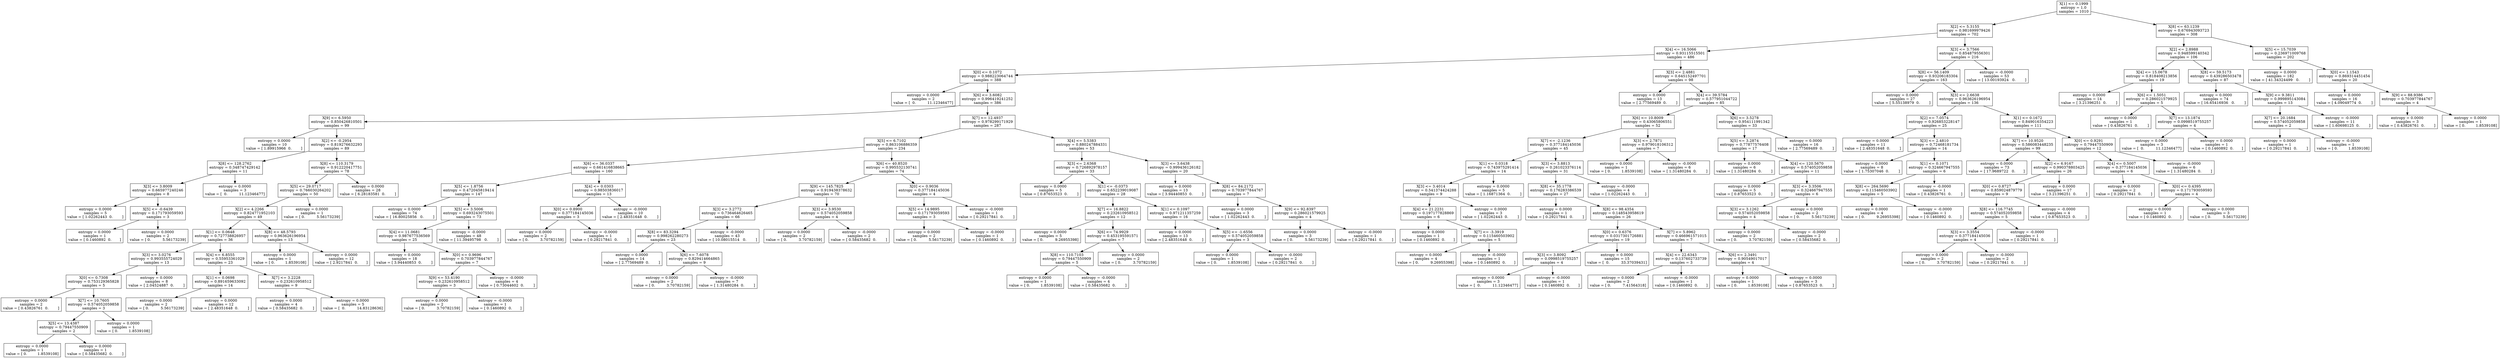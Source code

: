 digraph Tree {
0 [label="X[1] <= 0.1999\nentropy = 1.0\nsamples = 1010", shape="box"] ;
1 [label="X[2] <= 5.3155\nentropy = 0.981699979426\nsamples = 702", shape="box"] ;
0 -> 1 ;
2 [label="X[4] <= 16.5066\nentropy = 0.93115515501\nsamples = 486", shape="box"] ;
1 -> 2 ;
3 [label="X[0] <= 0.1072\nentropy = 0.988223064744\nsamples = 388", shape="box"] ;
2 -> 3 ;
4 [label="entropy = 0.0000\nsamples = 2\nvalue = [  0.          11.12346477]", shape="box"] ;
3 -> 4 ;
5 [label="X[6] <= 3.6082\nentropy = 0.996419241252\nsamples = 386", shape="box"] ;
3 -> 5 ;
6 [label="X[9] <= 6.5950\nentropy = 0.850426810501\nsamples = 99", shape="box"] ;
5 -> 6 ;
7 [label="entropy = 0.0000\nsamples = 10\nvalue = [ 1.89915966  0.        ]", shape="box"] ;
6 -> 7 ;
8 [label="X[2] <= -0.2954\nentropy = 0.819276632293\nsamples = 89", shape="box"] ;
6 -> 8 ;
9 [label="X[8] <= 128.2762\nentropy = 0.348747429142\nsamples = 11", shape="box"] ;
8 -> 9 ;
10 [label="X[3] <= 3.8009\nentropy = 0.665977240246\nsamples = 8", shape="box"] ;
9 -> 10 ;
11 [label="entropy = 0.0000\nsamples = 5\nvalue = [ 1.02262443  0.        ]", shape="box"] ;
10 -> 11 ;
12 [label="X[5] <= -0.6439\nentropy = 0.171793059593\nsamples = 3", shape="box"] ;
10 -> 12 ;
13 [label="entropy = 0.0000\nsamples = 1\nvalue = [ 0.1460892  0.       ]", shape="box"] ;
12 -> 13 ;
14 [label="entropy = 0.0000\nsamples = 2\nvalue = [ 0.          5.56173239]", shape="box"] ;
12 -> 14 ;
15 [label="entropy = 0.0000\nsamples = 3\nvalue = [  0.          11.12346477]", shape="box"] ;
9 -> 15 ;
16 [label="X[8] <= 110.3179\nentropy = 0.912220417751\nsamples = 78", shape="box"] ;
8 -> 16 ;
17 [label="X[5] <= 29.0717\nentropy = 0.766030264202\nsamples = 50", shape="box"] ;
16 -> 17 ;
18 [label="X[2] <= 4.2266\nentropy = 0.824771952103\nsamples = 49", shape="box"] ;
17 -> 18 ;
19 [label="X[1] <= 0.0648\nentropy = 0.727738826957\nsamples = 36", shape="box"] ;
18 -> 19 ;
20 [label="X[3] <= 3.0276\nentropy = 0.993555724029\nsamples = 13", shape="box"] ;
19 -> 20 ;
21 [label="X[0] <= 0.7308\nentropy = 0.753129365828\nsamples = 5", shape="box"] ;
20 -> 21 ;
22 [label="entropy = 0.0000\nsamples = 2\nvalue = [ 0.43826761  0.        ]", shape="box"] ;
21 -> 22 ;
23 [label="X[7] <= 10.7605\nentropy = 0.574052059858\nsamples = 3", shape="box"] ;
21 -> 23 ;
24 [label="X[5] <= 13.4387\nentropy = 0.79447550909\nsamples = 2", shape="box"] ;
23 -> 24 ;
25 [label="entropy = 0.0000\nsamples = 1\nvalue = [ 0.         1.8539108]", shape="box"] ;
24 -> 25 ;
26 [label="entropy = 0.0000\nsamples = 1\nvalue = [ 0.58435682  0.        ]", shape="box"] ;
24 -> 26 ;
27 [label="entropy = 0.0000\nsamples = 1\nvalue = [ 0.         1.8539108]", shape="box"] ;
23 -> 27 ;
28 [label="entropy = 0.0000\nsamples = 8\nvalue = [ 2.04524887  0.        ]", shape="box"] ;
20 -> 28 ;
29 [label="X[4] <= 6.8555\nentropy = 0.55953361029\nsamples = 23", shape="box"] ;
19 -> 29 ;
30 [label="X[1] <= 0.0698\nentropy = 0.891659633092\nsamples = 14", shape="box"] ;
29 -> 30 ;
31 [label="entropy = 0.0000\nsamples = 2\nvalue = [ 0.          5.56173239]", shape="box"] ;
30 -> 31 ;
32 [label="entropy = 0.0000\nsamples = 12\nvalue = [ 2.48351648  0.        ]", shape="box"] ;
30 -> 32 ;
33 [label="X[7] <= 3.2228\nentropy = 0.232610958512\nsamples = 9", shape="box"] ;
29 -> 33 ;
34 [label="entropy = 0.0000\nsamples = 4\nvalue = [ 0.58435682  0.        ]", shape="box"] ;
33 -> 34 ;
35 [label="entropy = 0.0000\nsamples = 5\nvalue = [  0.          14.83128636]", shape="box"] ;
33 -> 35 ;
36 [label="X[8] <= 48.5793\nentropy = 0.963626196954\nsamples = 13", shape="box"] ;
18 -> 36 ;
37 [label="entropy = 0.0000\nsamples = 1\nvalue = [ 0.         1.8539108]", shape="box"] ;
36 -> 37 ;
38 [label="entropy = 0.0000\nsamples = 12\nvalue = [ 2.9217841  0.       ]", shape="box"] ;
36 -> 38 ;
39 [label="entropy = 0.0000\nsamples = 1\nvalue = [ 0.          5.56173239]", shape="box"] ;
17 -> 39 ;
40 [label="entropy = 0.0000\nsamples = 28\nvalue = [ 6.28183581  0.        ]", shape="box"] ;
16 -> 40 ;
41 [label="X[7] <= 12.4937\nentropy = 0.978299171929\nsamples = 287", shape="box"] ;
5 -> 41 ;
42 [label="X[5] <= 6.7102\nentropy = 0.863106886359\nsamples = 234", shape="box"] ;
41 -> 42 ;
43 [label="X[6] <= 36.0337\nentropy = 0.661416838665\nsamples = 160", shape="box"] ;
42 -> 43 ;
44 [label="X[5] <= 1.8756\nentropy = 0.472045819414\nsamples = 147", shape="box"] ;
43 -> 44 ;
45 [label="entropy = 0.0000\nsamples = 74\nvalue = [ 16.80025856   0.        ]", shape="box"] ;
44 -> 45 ;
46 [label="X[5] <= 3.5006\nentropy = 0.693243075501\nsamples = 73", shape="box"] ;
44 -> 46 ;
47 [label="X[4] <= 11.0681\nentropy = 0.987677536569\nsamples = 25", shape="box"] ;
46 -> 47 ;
48 [label="entropy = 0.0000\nsamples = 18\nvalue = [ 3.94440853  0.        ]", shape="box"] ;
47 -> 48 ;
49 [label="X[0] <= 0.9696\nentropy = 0.703977844767\nsamples = 7", shape="box"] ;
47 -> 49 ;
50 [label="X[9] <= 53.4190\nentropy = 0.232610958512\nsamples = 3", shape="box"] ;
49 -> 50 ;
51 [label="entropy = 0.0000\nsamples = 2\nvalue = [ 0.          3.70782159]", shape="box"] ;
50 -> 51 ;
52 [label="entropy = -0.0000\nsamples = 1\nvalue = [ 0.1460892  0.       ]", shape="box"] ;
50 -> 52 ;
53 [label="entropy = -0.0000\nsamples = 4\nvalue = [ 0.73044602  0.        ]", shape="box"] ;
49 -> 53 ;
54 [label="entropy = -0.0000\nsamples = 48\nvalue = [ 11.39495798   0.        ]", shape="box"] ;
46 -> 54 ;
55 [label="X[4] <= 0.0303\nentropy = 0.98503836017\nsamples = 13", shape="box"] ;
43 -> 55 ;
56 [label="X[0] <= 0.8900\nentropy = 0.377184145036\nsamples = 3", shape="box"] ;
55 -> 56 ;
57 [label="entropy = 0.0000\nsamples = 2\nvalue = [ 0.          3.70782159]", shape="box"] ;
56 -> 57 ;
58 [label="entropy = -0.0000\nsamples = 1\nvalue = [ 0.29217841  0.        ]", shape="box"] ;
56 -> 58 ;
59 [label="entropy = -0.0000\nsamples = 10\nvalue = [ 2.48351648  0.        ]", shape="box"] ;
55 -> 59 ;
60 [label="X[6] <= 40.8520\nentropy = 0.995532130741\nsamples = 74", shape="box"] ;
42 -> 60 ;
61 [label="X[9] <= 145.7825\nentropy = 0.919438378632\nsamples = 70", shape="box"] ;
60 -> 61 ;
62 [label="X[3] <= 3.2772\nentropy = 0.736464626465\nsamples = 66", shape="box"] ;
61 -> 62 ;
63 [label="X[8] <= 83.3294\nentropy = 0.998262280273\nsamples = 23", shape="box"] ;
62 -> 63 ;
64 [label="entropy = 0.0000\nsamples = 14\nvalue = [ 2.77569489  0.        ]", shape="box"] ;
63 -> 64 ;
65 [label="X[6] <= 7.6078\nentropy = 0.829414664865\nsamples = 9", shape="box"] ;
63 -> 65 ;
66 [label="entropy = 0.0000\nsamples = 2\nvalue = [ 0.          3.70782159]", shape="box"] ;
65 -> 66 ;
67 [label="entropy = -0.0000\nsamples = 7\nvalue = [ 1.31480284  0.        ]", shape="box"] ;
65 -> 67 ;
68 [label="entropy = -0.0000\nsamples = 43\nvalue = [ 10.08015514   0.        ]", shape="box"] ;
62 -> 68 ;
69 [label="X[3] <= 3.9530\nentropy = 0.574052059858\nsamples = 4", shape="box"] ;
61 -> 69 ;
70 [label="entropy = 0.0000\nsamples = 2\nvalue = [ 0.          3.70782159]", shape="box"] ;
69 -> 70 ;
71 [label="entropy = -0.0000\nsamples = 2\nvalue = [ 0.58435682  0.        ]", shape="box"] ;
69 -> 71 ;
72 [label="X[0] <= 0.9036\nentropy = 0.377184145036\nsamples = 4", shape="box"] ;
60 -> 72 ;
73 [label="X[5] <= 14.9895\nentropy = 0.171793059593\nsamples = 3", shape="box"] ;
72 -> 73 ;
74 [label="entropy = 0.0000\nsamples = 2\nvalue = [ 0.          5.56173239]", shape="box"] ;
73 -> 74 ;
75 [label="entropy = -0.0000\nsamples = 1\nvalue = [ 0.1460892  0.       ]", shape="box"] ;
73 -> 75 ;
76 [label="entropy = -0.0000\nsamples = 1\nvalue = [ 0.29217841  0.        ]", shape="box"] ;
72 -> 76 ;
77 [label="X[4] <= 5.5383\nentropy = 0.880247884331\nsamples = 53", shape="box"] ;
41 -> 77 ;
78 [label="X[3] <= 2.6368\nentropy = 0.726892978157\nsamples = 33", shape="box"] ;
77 -> 78 ;
79 [label="entropy = 0.0000\nsamples = 5\nvalue = [ 0.87653523  0.        ]", shape="box"] ;
78 -> 79 ;
80 [label="X[1] <= -0.0373\nentropy = 0.652239019087\nsamples = 28", shape="box"] ;
78 -> 80 ;
81 [label="X[7] <= 16.8822\nentropy = 0.232610958512\nsamples = 12", shape="box"] ;
80 -> 81 ;
82 [label="entropy = 0.0000\nsamples = 5\nvalue = [ 0.          9.26955398]", shape="box"] ;
81 -> 82 ;
83 [label="X[6] <= 74.9929\nentropy = 0.453195591571\nsamples = 7", shape="box"] ;
81 -> 83 ;
84 [label="X[8] <= 110.7103\nentropy = 0.79447550909\nsamples = 5", shape="box"] ;
83 -> 84 ;
85 [label="entropy = 0.0000\nsamples = 1\nvalue = [ 0.         1.8539108]", shape="box"] ;
84 -> 85 ;
86 [label="entropy = -0.0000\nsamples = 4\nvalue = [ 0.58435682  0.        ]", shape="box"] ;
84 -> 86 ;
87 [label="entropy = 0.0000\nsamples = 2\nvalue = [ 0.          3.70782159]", shape="box"] ;
83 -> 87 ;
88 [label="X[1] <= 0.1097\nentropy = 0.971211357259\nsamples = 16", shape="box"] ;
80 -> 88 ;
89 [label="entropy = 0.0000\nsamples = 13\nvalue = [ 2.48351648  0.        ]", shape="box"] ;
88 -> 89 ;
90 [label="X[5] <= -1.6556\nentropy = 0.574052059858\nsamples = 3", shape="box"] ;
88 -> 90 ;
91 [label="entropy = 0.0000\nsamples = 1\nvalue = [ 0.         1.8539108]", shape="box"] ;
90 -> 91 ;
92 [label="entropy = -0.0000\nsamples = 2\nvalue = [ 0.29217841  0.        ]", shape="box"] ;
90 -> 92 ;
93 [label="X[3] <= 3.6438\nentropy = 0.999436126182\nsamples = 20", shape="box"] ;
77 -> 93 ;
94 [label="entropy = 0.0000\nsamples = 13\nvalue = [ 3.94440853  0.        ]", shape="box"] ;
93 -> 94 ;
95 [label="X[8] <= 84.2172\nentropy = 0.703977844767\nsamples = 7", shape="box"] ;
93 -> 95 ;
96 [label="entropy = 0.0000\nsamples = 3\nvalue = [ 1.02262443  0.        ]", shape="box"] ;
95 -> 96 ;
97 [label="X[9] <= 92.8397\nentropy = 0.286021579925\nsamples = 4", shape="box"] ;
95 -> 97 ;
98 [label="entropy = 0.0000\nsamples = 3\nvalue = [ 0.          5.56173239]", shape="box"] ;
97 -> 98 ;
99 [label="entropy = -0.0000\nsamples = 1\nvalue = [ 0.29217841  0.        ]", shape="box"] ;
97 -> 99 ;
100 [label="X[3] <= 2.4881\nentropy = 0.645152497701\nsamples = 98", shape="box"] ;
2 -> 100 ;
101 [label="entropy = 0.0000\nsamples = 13\nvalue = [ 2.77569489  0.        ]", shape="box"] ;
100 -> 101 ;
102 [label="X[4] <= 39.5784\nentropy = 0.577951044722\nsamples = 85", shape="box"] ;
100 -> 102 ;
103 [label="X[6] <= 10.8009\nentropy = 0.43065806551\nsamples = 52", shape="box"] ;
102 -> 103 ;
104 [label="X[7] <= -2.1236\nentropy = 0.377184145036\nsamples = 45", shape="box"] ;
103 -> 104 ;
105 [label="X[1] <= 0.0318\nentropy = 0.743975291414\nsamples = 14", shape="box"] ;
104 -> 105 ;
106 [label="X[3] <= 3.4014\nentropy = 0.541374424288\nsamples = 9", shape="box"] ;
105 -> 106 ;
107 [label="X[4] <= 21.2231\nentropy = 0.197177828869\nsamples = 6", shape="box"] ;
106 -> 107 ;
108 [label="entropy = 0.0000\nsamples = 1\nvalue = [ 0.1460892  0.       ]", shape="box"] ;
107 -> 108 ;
109 [label="X[7] <= -3.3919\nentropy = 0.115460503902\nsamples = 5", shape="box"] ;
107 -> 109 ;
110 [label="entropy = 0.0000\nsamples = 4\nvalue = [ 0.          9.26955398]", shape="box"] ;
109 -> 110 ;
111 [label="entropy = -0.0000\nsamples = 1\nvalue = [ 0.1460892  0.       ]", shape="box"] ;
109 -> 111 ;
112 [label="entropy = 0.0000\nsamples = 3\nvalue = [ 1.02262443  0.        ]", shape="box"] ;
106 -> 112 ;
113 [label="entropy = 0.0000\nsamples = 5\nvalue = [ 1.16871364  0.        ]", shape="box"] ;
105 -> 113 ;
114 [label="X[3] <= 3.8813\nentropy = 0.261023376114\nsamples = 31", shape="box"] ;
104 -> 114 ;
115 [label="X[8] <= 35.1778\nentropy = 0.176283386539\nsamples = 27", shape="box"] ;
114 -> 115 ;
116 [label="entropy = 0.0000\nsamples = 1\nvalue = [ 0.29217841  0.        ]", shape="box"] ;
115 -> 116 ;
117 [label="X[8] <= 98.4354\nentropy = 0.148543958619\nsamples = 26", shape="box"] ;
115 -> 117 ;
118 [label="X[0] <= 0.6376\nentropy = 0.0317301726881\nsamples = 19", shape="box"] ;
117 -> 118 ;
119 [label="X[3] <= 3.8092\nentropy = 0.0998519755257\nsamples = 4", shape="box"] ;
118 -> 119 ;
120 [label="entropy = 0.0000\nsamples = 3\nvalue = [  0.          11.12346477]", shape="box"] ;
119 -> 120 ;
121 [label="entropy = -0.0000\nsamples = 1\nvalue = [ 0.1460892  0.       ]", shape="box"] ;
119 -> 121 ;
122 [label="entropy = 0.0000\nsamples = 15\nvalue = [  0.          33.37039431]", shape="box"] ;
118 -> 122 ;
123 [label="X[7] <= 5.8962\nentropy = 0.466961571015\nsamples = 7", shape="box"] ;
117 -> 123 ;
124 [label="X[4] <= 22.6343\nentropy = 0.137602733739\nsamples = 3", shape="box"] ;
123 -> 124 ;
125 [label="entropy = 0.0000\nsamples = 2\nvalue = [ 0.          7.41564318]", shape="box"] ;
124 -> 125 ;
126 [label="entropy = -0.0000\nsamples = 1\nvalue = [ 0.1460892  0.       ]", shape="box"] ;
124 -> 126 ;
127 [label="X[6] <= 2.3491\nentropy = 0.90549017017\nsamples = 4", shape="box"] ;
123 -> 127 ;
128 [label="entropy = 0.0000\nsamples = 1\nvalue = [ 0.         1.8539108]", shape="box"] ;
127 -> 128 ;
129 [label="entropy = 0.0000\nsamples = 3\nvalue = [ 0.87653523  0.        ]", shape="box"] ;
127 -> 129 ;
130 [label="entropy = -0.0000\nsamples = 4\nvalue = [ 1.02262443  0.        ]", shape="box"] ;
114 -> 130 ;
131 [label="X[3] <= 2.7871\nentropy = 0.979018106312\nsamples = 7", shape="box"] ;
103 -> 131 ;
132 [label="entropy = 0.0000\nsamples = 1\nvalue = [ 0.         1.8539108]", shape="box"] ;
131 -> 132 ;
133 [label="entropy = -0.0000\nsamples = 6\nvalue = [ 1.31480284  0.        ]", shape="box"] ;
131 -> 133 ;
134 [label="X[6] <= 3.5278\nentropy = 0.954111991342\nsamples = 33", shape="box"] ;
102 -> 134 ;
135 [label="X[5] <= 3.2874\nentropy = 0.77877576408\nsamples = 17", shape="box"] ;
134 -> 135 ;
136 [label="entropy = 0.0000\nsamples = 6\nvalue = [ 1.31480284  0.        ]", shape="box"] ;
135 -> 136 ;
137 [label="X[4] <= 120.5670\nentropy = 0.574052059858\nsamples = 11", shape="box"] ;
135 -> 137 ;
138 [label="entropy = 0.0000\nsamples = 5\nvalue = [ 0.87653523  0.        ]", shape="box"] ;
137 -> 138 ;
139 [label="X[3] <= 3.3506\nentropy = 0.324667947555\nsamples = 6", shape="box"] ;
137 -> 139 ;
140 [label="X[3] <= 3.1262\nentropy = 0.574052059858\nsamples = 4", shape="box"] ;
139 -> 140 ;
141 [label="entropy = 0.0000\nsamples = 2\nvalue = [ 0.          3.70782159]", shape="box"] ;
140 -> 141 ;
142 [label="entropy = -0.0000\nsamples = 2\nvalue = [ 0.58435682  0.        ]", shape="box"] ;
140 -> 142 ;
143 [label="entropy = 0.0000\nsamples = 2\nvalue = [ 0.          5.56173239]", shape="box"] ;
139 -> 143 ;
144 [label="entropy = 0.0000\nsamples = 16\nvalue = [ 2.77569489  0.        ]", shape="box"] ;
134 -> 144 ;
145 [label="X[3] <= 3.7566\nentropy = 0.854879556301\nsamples = 216", shape="box"] ;
1 -> 145 ;
146 [label="X[8] <= 56.1409\nentropy = 0.93206183304\nsamples = 163", shape="box"] ;
145 -> 146 ;
147 [label="entropy = 0.0000\nsamples = 27\nvalue = [ 5.55138979  0.        ]", shape="box"] ;
146 -> 147 ;
148 [label="X[3] <= 2.6638\nentropy = 0.963626196954\nsamples = 136", shape="box"] ;
146 -> 148 ;
149 [label="X[2] <= 7.0574\nentropy = 0.926853228147\nsamples = 25", shape="box"] ;
148 -> 149 ;
150 [label="entropy = 0.0000\nsamples = 11\nvalue = [ 2.48351648  0.        ]", shape="box"] ;
149 -> 150 ;
151 [label="X[3] <= 2.4810\nentropy = 0.72468181734\nsamples = 14", shape="box"] ;
149 -> 151 ;
152 [label="entropy = 0.0000\nsamples = 8\nvalue = [ 1.75307046  0.        ]", shape="box"] ;
151 -> 152 ;
153 [label="X[1] <= 0.1071\nentropy = 0.324667947555\nsamples = 6", shape="box"] ;
151 -> 153 ;
154 [label="X[8] <= 264.5690\nentropy = 0.115460503902\nsamples = 5", shape="box"] ;
153 -> 154 ;
155 [label="entropy = 0.0000\nsamples = 4\nvalue = [ 0.          9.26955398]", shape="box"] ;
154 -> 155 ;
156 [label="entropy = -0.0000\nsamples = 1\nvalue = [ 0.1460892  0.       ]", shape="box"] ;
154 -> 156 ;
157 [label="entropy = -0.0000\nsamples = 1\nvalue = [ 0.43826761  0.        ]", shape="box"] ;
153 -> 157 ;
158 [label="X[1] <= 0.1672\nentropy = 0.849016354223\nsamples = 111", shape="box"] ;
148 -> 158 ;
159 [label="X[7] <= 10.9520\nentropy = 0.586083448235\nsamples = 99", shape="box"] ;
158 -> 159 ;
160 [label="entropy = 0.0000\nsamples = 73\nvalue = [ 17.9689722   0.       ]", shape="box"] ;
159 -> 160 ;
161 [label="X[2] <= 6.9167\nentropy = 0.990378803425\nsamples = 26", shape="box"] ;
159 -> 161 ;
162 [label="X[0] <= 0.8727\nentropy = 0.859024879779\nsamples = 9", shape="box"] ;
161 -> 162 ;
163 [label="X[8] <= 116.7745\nentropy = 0.574052059858\nsamples = 5", shape="box"] ;
162 -> 163 ;
164 [label="X[3] <= 3.3554\nentropy = 0.377184145036\nsamples = 4", shape="box"] ;
163 -> 164 ;
165 [label="entropy = 0.0000\nsamples = 2\nvalue = [ 0.          3.70782159]", shape="box"] ;
164 -> 165 ;
166 [label="entropy = -0.0000\nsamples = 2\nvalue = [ 0.29217841  0.        ]", shape="box"] ;
164 -> 166 ;
167 [label="entropy = -0.0000\nsamples = 1\nvalue = [ 0.29217841  0.        ]", shape="box"] ;
163 -> 167 ;
168 [label="entropy = -0.0000\nsamples = 4\nvalue = [ 0.87653523  0.        ]", shape="box"] ;
162 -> 168 ;
169 [label="entropy = 0.0000\nsamples = 17\nvalue = [ 3.21396251  0.        ]", shape="box"] ;
161 -> 169 ;
170 [label="X[0] <= 0.9291\nentropy = 0.79447550909\nsamples = 12", shape="box"] ;
158 -> 170 ;
171 [label="X[4] <= 0.5007\nentropy = 0.377184145036\nsamples = 6", shape="box"] ;
170 -> 171 ;
172 [label="entropy = 0.0000\nsamples = 2\nvalue = [ 0.29217841  0.        ]", shape="box"] ;
171 -> 172 ;
173 [label="X[0] <= 0.4395\nentropy = 0.171793059593\nsamples = 4", shape="box"] ;
171 -> 173 ;
174 [label="entropy = 0.0000\nsamples = 1\nvalue = [ 0.1460892  0.       ]", shape="box"] ;
173 -> 174 ;
175 [label="entropy = 0.0000\nsamples = 3\nvalue = [ 0.          5.56173239]", shape="box"] ;
173 -> 175 ;
176 [label="entropy = -0.0000\nsamples = 6\nvalue = [ 1.31480284  0.        ]", shape="box"] ;
170 -> 176 ;
177 [label="entropy = -0.0000\nsamples = 53\nvalue = [ 13.00193924   0.        ]", shape="box"] ;
145 -> 177 ;
178 [label="X[8] <= 63.1239\nentropy = 0.676943093723\nsamples = 308", shape="box"] ;
0 -> 178 ;
179 [label="X[2] <= 2.8988\nentropy = 0.948599140342\nsamples = 106", shape="box"] ;
178 -> 179 ;
180 [label="X[4] <= 15.0678\nentropy = 0.818408213856\nsamples = 19", shape="box"] ;
179 -> 180 ;
181 [label="entropy = 0.0000\nsamples = 14\nvalue = [ 3.21396251  0.        ]", shape="box"] ;
180 -> 181 ;
182 [label="X[6] <= 1.5051\nentropy = 0.286021579925\nsamples = 5", shape="box"] ;
180 -> 182 ;
183 [label="entropy = 0.0000\nsamples = 1\nvalue = [ 0.43826761  0.        ]", shape="box"] ;
182 -> 183 ;
184 [label="X[7] <= 13.1874\nentropy = 0.0998519755257\nsamples = 4", shape="box"] ;
182 -> 184 ;
185 [label="entropy = 0.0000\nsamples = 3\nvalue = [  0.          11.12346477]", shape="box"] ;
184 -> 185 ;
186 [label="entropy = 0.0000\nsamples = 1\nvalue = [ 0.1460892  0.       ]", shape="box"] ;
184 -> 186 ;
187 [label="X[8] <= 59.5173\nentropy = 0.439286503478\nsamples = 87", shape="box"] ;
179 -> 187 ;
188 [label="entropy = 0.0000\nsamples = 74\nvalue = [ 16.65416936   0.        ]", shape="box"] ;
187 -> 188 ;
189 [label="X[9] <= 9.3811\nentropy = 0.999895143084\nsamples = 13", shape="box"] ;
187 -> 189 ;
190 [label="X[7] <= 20.1684\nentropy = 0.574052059858\nsamples = 2", shape="box"] ;
189 -> 190 ;
191 [label="entropy = 0.0000\nsamples = 1\nvalue = [ 0.29217841  0.        ]", shape="box"] ;
190 -> 191 ;
192 [label="entropy = -0.0000\nsamples = 1\nvalue = [ 0.         1.8539108]", shape="box"] ;
190 -> 192 ;
193 [label="entropy = -0.0000\nsamples = 11\nvalue = [ 1.60698125  0.        ]", shape="box"] ;
189 -> 193 ;
194 [label="X[5] <= 15.7039\nentropy = 0.236971009768\nsamples = 202", shape="box"] ;
178 -> 194 ;
195 [label="entropy = 0.0000\nsamples = 182\nvalue = [ 41.34324499   0.        ]", shape="box"] ;
194 -> 195 ;
196 [label="X[0] <= 1.1543\nentropy = 0.869314451454\nsamples = 20", shape="box"] ;
194 -> 196 ;
197 [label="entropy = 0.0000\nsamples = 16\nvalue = [ 4.09049774  0.        ]", shape="box"] ;
196 -> 197 ;
198 [label="X[9] <= 88.9386\nentropy = 0.703977844767\nsamples = 4", shape="box"] ;
196 -> 198 ;
199 [label="entropy = 0.0000\nsamples = 3\nvalue = [ 0.43826761  0.        ]", shape="box"] ;
198 -> 199 ;
200 [label="entropy = 0.0000\nsamples = 1\nvalue = [ 0.         1.8539108]", shape="box"] ;
198 -> 200 ;
}